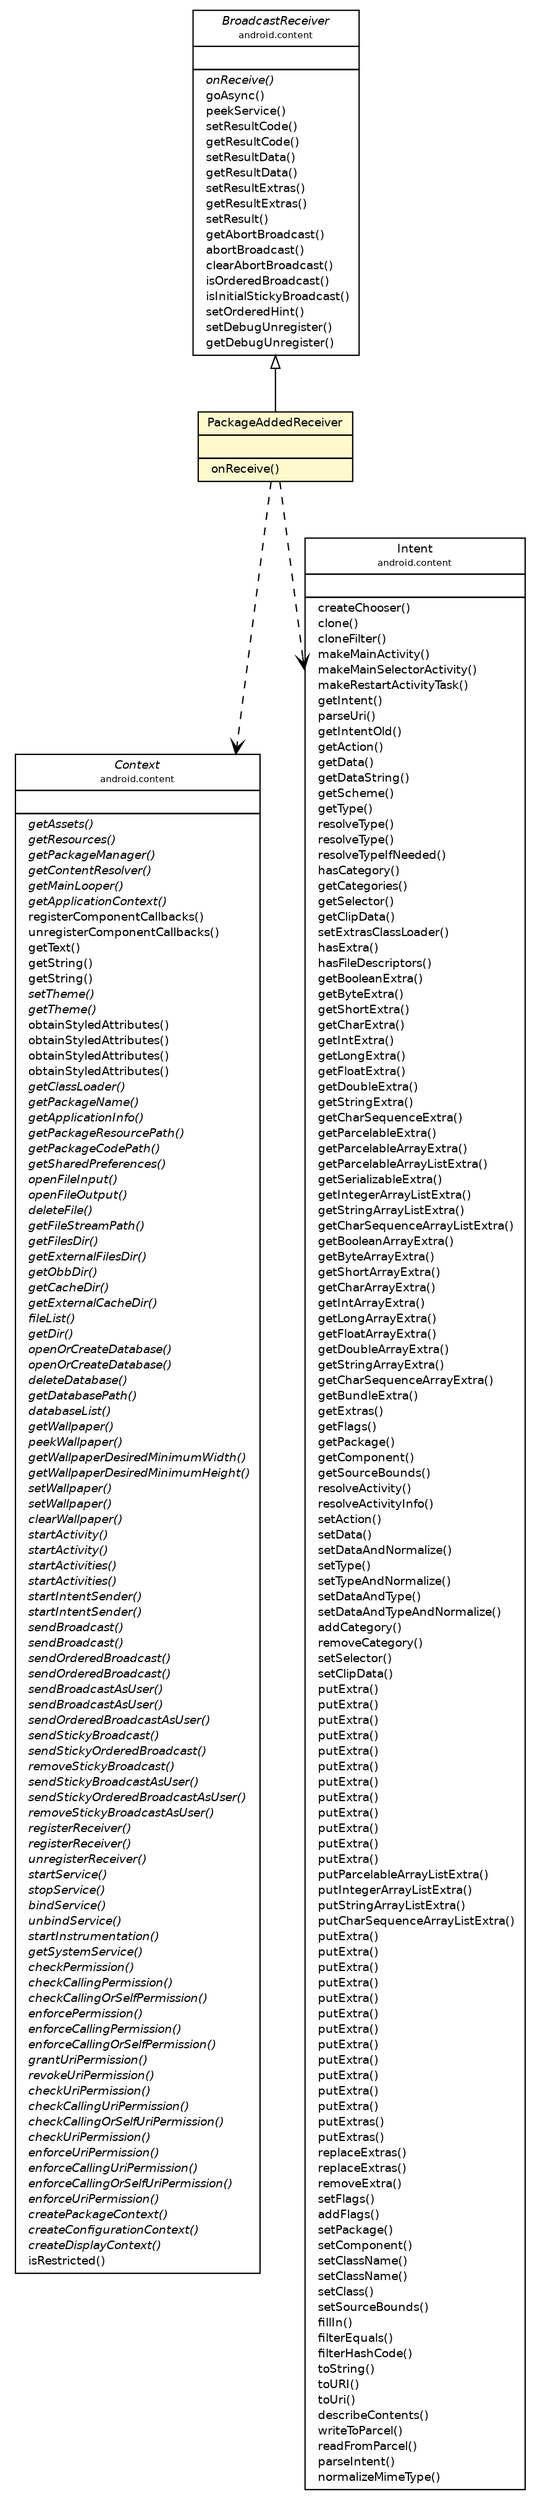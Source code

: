 #!/usr/local/bin/dot
#
# Class diagram 
# Generated by UMLGraph version 5.2 (http://www.umlgraph.org/)
#

digraph G {
	edge [fontname="Helvetica",fontsize=10,labelfontname="Helvetica",labelfontsize=10];
	node [fontname="Helvetica",fontsize=10,shape=plaintext];
	nodesep=0.25;
	ranksep=0.5;
	// com.heyzap.sdk.ads.PackageAddedReceiver
	c7190 [label=<<table title="com.heyzap.sdk.ads.PackageAddedReceiver" border="0" cellborder="1" cellspacing="0" cellpadding="2" port="p" bgcolor="lemonChiffon" href="./PackageAddedReceiver.html">
		<tr><td><table border="0" cellspacing="0" cellpadding="1">
<tr><td align="center" balign="center"> PackageAddedReceiver </td></tr>
		</table></td></tr>
		<tr><td><table border="0" cellspacing="0" cellpadding="1">
<tr><td align="left" balign="left">  </td></tr>
		</table></td></tr>
		<tr><td><table border="0" cellspacing="0" cellpadding="1">
<tr><td align="left" balign="left">  onReceive() </td></tr>
		</table></td></tr>
		</table>>, fontname="Helvetica", fontcolor="black", fontsize=9.0];
	//com.heyzap.sdk.ads.PackageAddedReceiver extends android.content.BroadcastReceiver
	c7215:p -> c7190:p [dir=back,arrowtail=empty];
	// com.heyzap.sdk.ads.PackageAddedReceiver DEPEND android.content.Context
	c7190:p -> c7216:p [taillabel="", label="", headlabel="", fontname="Helvetica", fontcolor="black", fontsize=10.0, color="black", arrowhead=open, style=dashed];
	// com.heyzap.sdk.ads.PackageAddedReceiver DEPEND android.content.Intent
	c7190:p -> c7217:p [taillabel="", label="", headlabel="", fontname="Helvetica", fontcolor="black", fontsize=10.0, color="black", arrowhead=open, style=dashed];
	// android.content.Context
	c7216 [label=<<table title="android.content.Context" border="0" cellborder="1" cellspacing="0" cellpadding="2" port="p" href="http://java.sun.com/j2se/1.4.2/docs/api/android/content/Context.html">
		<tr><td><table border="0" cellspacing="0" cellpadding="1">
<tr><td align="center" balign="center"><font face="Helvetica-Oblique"> Context </font></td></tr>
<tr><td align="center" balign="center"><font point-size="7.0"> android.content </font></td></tr>
		</table></td></tr>
		<tr><td><table border="0" cellspacing="0" cellpadding="1">
<tr><td align="left" balign="left">  </td></tr>
		</table></td></tr>
		<tr><td><table border="0" cellspacing="0" cellpadding="1">
<tr><td align="left" balign="left"><font face="Helvetica-Oblique" point-size="9.0">  getAssets() </font></td></tr>
<tr><td align="left" balign="left"><font face="Helvetica-Oblique" point-size="9.0">  getResources() </font></td></tr>
<tr><td align="left" balign="left"><font face="Helvetica-Oblique" point-size="9.0">  getPackageManager() </font></td></tr>
<tr><td align="left" balign="left"><font face="Helvetica-Oblique" point-size="9.0">  getContentResolver() </font></td></tr>
<tr><td align="left" balign="left"><font face="Helvetica-Oblique" point-size="9.0">  getMainLooper() </font></td></tr>
<tr><td align="left" balign="left"><font face="Helvetica-Oblique" point-size="9.0">  getApplicationContext() </font></td></tr>
<tr><td align="left" balign="left">  registerComponentCallbacks() </td></tr>
<tr><td align="left" balign="left">  unregisterComponentCallbacks() </td></tr>
<tr><td align="left" balign="left">  getText() </td></tr>
<tr><td align="left" balign="left">  getString() </td></tr>
<tr><td align="left" balign="left">  getString() </td></tr>
<tr><td align="left" balign="left"><font face="Helvetica-Oblique" point-size="9.0">  setTheme() </font></td></tr>
<tr><td align="left" balign="left"><font face="Helvetica-Oblique" point-size="9.0">  getTheme() </font></td></tr>
<tr><td align="left" balign="left">  obtainStyledAttributes() </td></tr>
<tr><td align="left" balign="left">  obtainStyledAttributes() </td></tr>
<tr><td align="left" balign="left">  obtainStyledAttributes() </td></tr>
<tr><td align="left" balign="left">  obtainStyledAttributes() </td></tr>
<tr><td align="left" balign="left"><font face="Helvetica-Oblique" point-size="9.0">  getClassLoader() </font></td></tr>
<tr><td align="left" balign="left"><font face="Helvetica-Oblique" point-size="9.0">  getPackageName() </font></td></tr>
<tr><td align="left" balign="left"><font face="Helvetica-Oblique" point-size="9.0">  getApplicationInfo() </font></td></tr>
<tr><td align="left" balign="left"><font face="Helvetica-Oblique" point-size="9.0">  getPackageResourcePath() </font></td></tr>
<tr><td align="left" balign="left"><font face="Helvetica-Oblique" point-size="9.0">  getPackageCodePath() </font></td></tr>
<tr><td align="left" balign="left"><font face="Helvetica-Oblique" point-size="9.0">  getSharedPreferences() </font></td></tr>
<tr><td align="left" balign="left"><font face="Helvetica-Oblique" point-size="9.0">  openFileInput() </font></td></tr>
<tr><td align="left" balign="left"><font face="Helvetica-Oblique" point-size="9.0">  openFileOutput() </font></td></tr>
<tr><td align="left" balign="left"><font face="Helvetica-Oblique" point-size="9.0">  deleteFile() </font></td></tr>
<tr><td align="left" balign="left"><font face="Helvetica-Oblique" point-size="9.0">  getFileStreamPath() </font></td></tr>
<tr><td align="left" balign="left"><font face="Helvetica-Oblique" point-size="9.0">  getFilesDir() </font></td></tr>
<tr><td align="left" balign="left"><font face="Helvetica-Oblique" point-size="9.0">  getExternalFilesDir() </font></td></tr>
<tr><td align="left" balign="left"><font face="Helvetica-Oblique" point-size="9.0">  getObbDir() </font></td></tr>
<tr><td align="left" balign="left"><font face="Helvetica-Oblique" point-size="9.0">  getCacheDir() </font></td></tr>
<tr><td align="left" balign="left"><font face="Helvetica-Oblique" point-size="9.0">  getExternalCacheDir() </font></td></tr>
<tr><td align="left" balign="left"><font face="Helvetica-Oblique" point-size="9.0">  fileList() </font></td></tr>
<tr><td align="left" balign="left"><font face="Helvetica-Oblique" point-size="9.0">  getDir() </font></td></tr>
<tr><td align="left" balign="left"><font face="Helvetica-Oblique" point-size="9.0">  openOrCreateDatabase() </font></td></tr>
<tr><td align="left" balign="left"><font face="Helvetica-Oblique" point-size="9.0">  openOrCreateDatabase() </font></td></tr>
<tr><td align="left" balign="left"><font face="Helvetica-Oblique" point-size="9.0">  deleteDatabase() </font></td></tr>
<tr><td align="left" balign="left"><font face="Helvetica-Oblique" point-size="9.0">  getDatabasePath() </font></td></tr>
<tr><td align="left" balign="left"><font face="Helvetica-Oblique" point-size="9.0">  databaseList() </font></td></tr>
<tr><td align="left" balign="left"><font face="Helvetica-Oblique" point-size="9.0">  getWallpaper() </font></td></tr>
<tr><td align="left" balign="left"><font face="Helvetica-Oblique" point-size="9.0">  peekWallpaper() </font></td></tr>
<tr><td align="left" balign="left"><font face="Helvetica-Oblique" point-size="9.0">  getWallpaperDesiredMinimumWidth() </font></td></tr>
<tr><td align="left" balign="left"><font face="Helvetica-Oblique" point-size="9.0">  getWallpaperDesiredMinimumHeight() </font></td></tr>
<tr><td align="left" balign="left"><font face="Helvetica-Oblique" point-size="9.0">  setWallpaper() </font></td></tr>
<tr><td align="left" balign="left"><font face="Helvetica-Oblique" point-size="9.0">  setWallpaper() </font></td></tr>
<tr><td align="left" balign="left"><font face="Helvetica-Oblique" point-size="9.0">  clearWallpaper() </font></td></tr>
<tr><td align="left" balign="left"><font face="Helvetica-Oblique" point-size="9.0">  startActivity() </font></td></tr>
<tr><td align="left" balign="left"><font face="Helvetica-Oblique" point-size="9.0">  startActivity() </font></td></tr>
<tr><td align="left" balign="left"><font face="Helvetica-Oblique" point-size="9.0">  startActivities() </font></td></tr>
<tr><td align="left" balign="left"><font face="Helvetica-Oblique" point-size="9.0">  startActivities() </font></td></tr>
<tr><td align="left" balign="left"><font face="Helvetica-Oblique" point-size="9.0">  startIntentSender() </font></td></tr>
<tr><td align="left" balign="left"><font face="Helvetica-Oblique" point-size="9.0">  startIntentSender() </font></td></tr>
<tr><td align="left" balign="left"><font face="Helvetica-Oblique" point-size="9.0">  sendBroadcast() </font></td></tr>
<tr><td align="left" balign="left"><font face="Helvetica-Oblique" point-size="9.0">  sendBroadcast() </font></td></tr>
<tr><td align="left" balign="left"><font face="Helvetica-Oblique" point-size="9.0">  sendOrderedBroadcast() </font></td></tr>
<tr><td align="left" balign="left"><font face="Helvetica-Oblique" point-size="9.0">  sendOrderedBroadcast() </font></td></tr>
<tr><td align="left" balign="left"><font face="Helvetica-Oblique" point-size="9.0">  sendBroadcastAsUser() </font></td></tr>
<tr><td align="left" balign="left"><font face="Helvetica-Oblique" point-size="9.0">  sendBroadcastAsUser() </font></td></tr>
<tr><td align="left" balign="left"><font face="Helvetica-Oblique" point-size="9.0">  sendOrderedBroadcastAsUser() </font></td></tr>
<tr><td align="left" balign="left"><font face="Helvetica-Oblique" point-size="9.0">  sendStickyBroadcast() </font></td></tr>
<tr><td align="left" balign="left"><font face="Helvetica-Oblique" point-size="9.0">  sendStickyOrderedBroadcast() </font></td></tr>
<tr><td align="left" balign="left"><font face="Helvetica-Oblique" point-size="9.0">  removeStickyBroadcast() </font></td></tr>
<tr><td align="left" balign="left"><font face="Helvetica-Oblique" point-size="9.0">  sendStickyBroadcastAsUser() </font></td></tr>
<tr><td align="left" balign="left"><font face="Helvetica-Oblique" point-size="9.0">  sendStickyOrderedBroadcastAsUser() </font></td></tr>
<tr><td align="left" balign="left"><font face="Helvetica-Oblique" point-size="9.0">  removeStickyBroadcastAsUser() </font></td></tr>
<tr><td align="left" balign="left"><font face="Helvetica-Oblique" point-size="9.0">  registerReceiver() </font></td></tr>
<tr><td align="left" balign="left"><font face="Helvetica-Oblique" point-size="9.0">  registerReceiver() </font></td></tr>
<tr><td align="left" balign="left"><font face="Helvetica-Oblique" point-size="9.0">  unregisterReceiver() </font></td></tr>
<tr><td align="left" balign="left"><font face="Helvetica-Oblique" point-size="9.0">  startService() </font></td></tr>
<tr><td align="left" balign="left"><font face="Helvetica-Oblique" point-size="9.0">  stopService() </font></td></tr>
<tr><td align="left" balign="left"><font face="Helvetica-Oblique" point-size="9.0">  bindService() </font></td></tr>
<tr><td align="left" balign="left"><font face="Helvetica-Oblique" point-size="9.0">  unbindService() </font></td></tr>
<tr><td align="left" balign="left"><font face="Helvetica-Oblique" point-size="9.0">  startInstrumentation() </font></td></tr>
<tr><td align="left" balign="left"><font face="Helvetica-Oblique" point-size="9.0">  getSystemService() </font></td></tr>
<tr><td align="left" balign="left"><font face="Helvetica-Oblique" point-size="9.0">  checkPermission() </font></td></tr>
<tr><td align="left" balign="left"><font face="Helvetica-Oblique" point-size="9.0">  checkCallingPermission() </font></td></tr>
<tr><td align="left" balign="left"><font face="Helvetica-Oblique" point-size="9.0">  checkCallingOrSelfPermission() </font></td></tr>
<tr><td align="left" balign="left"><font face="Helvetica-Oblique" point-size="9.0">  enforcePermission() </font></td></tr>
<tr><td align="left" balign="left"><font face="Helvetica-Oblique" point-size="9.0">  enforceCallingPermission() </font></td></tr>
<tr><td align="left" balign="left"><font face="Helvetica-Oblique" point-size="9.0">  enforceCallingOrSelfPermission() </font></td></tr>
<tr><td align="left" balign="left"><font face="Helvetica-Oblique" point-size="9.0">  grantUriPermission() </font></td></tr>
<tr><td align="left" balign="left"><font face="Helvetica-Oblique" point-size="9.0">  revokeUriPermission() </font></td></tr>
<tr><td align="left" balign="left"><font face="Helvetica-Oblique" point-size="9.0">  checkUriPermission() </font></td></tr>
<tr><td align="left" balign="left"><font face="Helvetica-Oblique" point-size="9.0">  checkCallingUriPermission() </font></td></tr>
<tr><td align="left" balign="left"><font face="Helvetica-Oblique" point-size="9.0">  checkCallingOrSelfUriPermission() </font></td></tr>
<tr><td align="left" balign="left"><font face="Helvetica-Oblique" point-size="9.0">  checkUriPermission() </font></td></tr>
<tr><td align="left" balign="left"><font face="Helvetica-Oblique" point-size="9.0">  enforceUriPermission() </font></td></tr>
<tr><td align="left" balign="left"><font face="Helvetica-Oblique" point-size="9.0">  enforceCallingUriPermission() </font></td></tr>
<tr><td align="left" balign="left"><font face="Helvetica-Oblique" point-size="9.0">  enforceCallingOrSelfUriPermission() </font></td></tr>
<tr><td align="left" balign="left"><font face="Helvetica-Oblique" point-size="9.0">  enforceUriPermission() </font></td></tr>
<tr><td align="left" balign="left"><font face="Helvetica-Oblique" point-size="9.0">  createPackageContext() </font></td></tr>
<tr><td align="left" balign="left"><font face="Helvetica-Oblique" point-size="9.0">  createConfigurationContext() </font></td></tr>
<tr><td align="left" balign="left"><font face="Helvetica-Oblique" point-size="9.0">  createDisplayContext() </font></td></tr>
<tr><td align="left" balign="left">  isRestricted() </td></tr>
		</table></td></tr>
		</table>>, fontname="Helvetica", fontcolor="black", fontsize=9.0];
	// android.content.BroadcastReceiver
	c7215 [label=<<table title="android.content.BroadcastReceiver" border="0" cellborder="1" cellspacing="0" cellpadding="2" port="p" href="http://java.sun.com/j2se/1.4.2/docs/api/android/content/BroadcastReceiver.html">
		<tr><td><table border="0" cellspacing="0" cellpadding="1">
<tr><td align="center" balign="center"><font face="Helvetica-Oblique"> BroadcastReceiver </font></td></tr>
<tr><td align="center" balign="center"><font point-size="7.0"> android.content </font></td></tr>
		</table></td></tr>
		<tr><td><table border="0" cellspacing="0" cellpadding="1">
<tr><td align="left" balign="left">  </td></tr>
		</table></td></tr>
		<tr><td><table border="0" cellspacing="0" cellpadding="1">
<tr><td align="left" balign="left"><font face="Helvetica-Oblique" point-size="9.0">  onReceive() </font></td></tr>
<tr><td align="left" balign="left">  goAsync() </td></tr>
<tr><td align="left" balign="left">  peekService() </td></tr>
<tr><td align="left" balign="left">  setResultCode() </td></tr>
<tr><td align="left" balign="left">  getResultCode() </td></tr>
<tr><td align="left" balign="left">  setResultData() </td></tr>
<tr><td align="left" balign="left">  getResultData() </td></tr>
<tr><td align="left" balign="left">  setResultExtras() </td></tr>
<tr><td align="left" balign="left">  getResultExtras() </td></tr>
<tr><td align="left" balign="left">  setResult() </td></tr>
<tr><td align="left" balign="left">  getAbortBroadcast() </td></tr>
<tr><td align="left" balign="left">  abortBroadcast() </td></tr>
<tr><td align="left" balign="left">  clearAbortBroadcast() </td></tr>
<tr><td align="left" balign="left">  isOrderedBroadcast() </td></tr>
<tr><td align="left" balign="left">  isInitialStickyBroadcast() </td></tr>
<tr><td align="left" balign="left">  setOrderedHint() </td></tr>
<tr><td align="left" balign="left">  setDebugUnregister() </td></tr>
<tr><td align="left" balign="left">  getDebugUnregister() </td></tr>
		</table></td></tr>
		</table>>, fontname="Helvetica", fontcolor="black", fontsize=9.0];
	// android.content.Intent
	c7217 [label=<<table title="android.content.Intent" border="0" cellborder="1" cellspacing="0" cellpadding="2" port="p" href="http://java.sun.com/j2se/1.4.2/docs/api/android/content/Intent.html">
		<tr><td><table border="0" cellspacing="0" cellpadding="1">
<tr><td align="center" balign="center"> Intent </td></tr>
<tr><td align="center" balign="center"><font point-size="7.0"> android.content </font></td></tr>
		</table></td></tr>
		<tr><td><table border="0" cellspacing="0" cellpadding="1">
<tr><td align="left" balign="left">  </td></tr>
		</table></td></tr>
		<tr><td><table border="0" cellspacing="0" cellpadding="1">
<tr><td align="left" balign="left">  createChooser() </td></tr>
<tr><td align="left" balign="left">  clone() </td></tr>
<tr><td align="left" balign="left">  cloneFilter() </td></tr>
<tr><td align="left" balign="left">  makeMainActivity() </td></tr>
<tr><td align="left" balign="left">  makeMainSelectorActivity() </td></tr>
<tr><td align="left" balign="left">  makeRestartActivityTask() </td></tr>
<tr><td align="left" balign="left">  getIntent() </td></tr>
<tr><td align="left" balign="left">  parseUri() </td></tr>
<tr><td align="left" balign="left">  getIntentOld() </td></tr>
<tr><td align="left" balign="left">  getAction() </td></tr>
<tr><td align="left" balign="left">  getData() </td></tr>
<tr><td align="left" balign="left">  getDataString() </td></tr>
<tr><td align="left" balign="left">  getScheme() </td></tr>
<tr><td align="left" balign="left">  getType() </td></tr>
<tr><td align="left" balign="left">  resolveType() </td></tr>
<tr><td align="left" balign="left">  resolveType() </td></tr>
<tr><td align="left" balign="left">  resolveTypeIfNeeded() </td></tr>
<tr><td align="left" balign="left">  hasCategory() </td></tr>
<tr><td align="left" balign="left">  getCategories() </td></tr>
<tr><td align="left" balign="left">  getSelector() </td></tr>
<tr><td align="left" balign="left">  getClipData() </td></tr>
<tr><td align="left" balign="left">  setExtrasClassLoader() </td></tr>
<tr><td align="left" balign="left">  hasExtra() </td></tr>
<tr><td align="left" balign="left">  hasFileDescriptors() </td></tr>
<tr><td align="left" balign="left">  getBooleanExtra() </td></tr>
<tr><td align="left" balign="left">  getByteExtra() </td></tr>
<tr><td align="left" balign="left">  getShortExtra() </td></tr>
<tr><td align="left" balign="left">  getCharExtra() </td></tr>
<tr><td align="left" balign="left">  getIntExtra() </td></tr>
<tr><td align="left" balign="left">  getLongExtra() </td></tr>
<tr><td align="left" balign="left">  getFloatExtra() </td></tr>
<tr><td align="left" balign="left">  getDoubleExtra() </td></tr>
<tr><td align="left" balign="left">  getStringExtra() </td></tr>
<tr><td align="left" balign="left">  getCharSequenceExtra() </td></tr>
<tr><td align="left" balign="left">  getParcelableExtra() </td></tr>
<tr><td align="left" balign="left">  getParcelableArrayExtra() </td></tr>
<tr><td align="left" balign="left">  getParcelableArrayListExtra() </td></tr>
<tr><td align="left" balign="left">  getSerializableExtra() </td></tr>
<tr><td align="left" balign="left">  getIntegerArrayListExtra() </td></tr>
<tr><td align="left" balign="left">  getStringArrayListExtra() </td></tr>
<tr><td align="left" balign="left">  getCharSequenceArrayListExtra() </td></tr>
<tr><td align="left" balign="left">  getBooleanArrayExtra() </td></tr>
<tr><td align="left" balign="left">  getByteArrayExtra() </td></tr>
<tr><td align="left" balign="left">  getShortArrayExtra() </td></tr>
<tr><td align="left" balign="left">  getCharArrayExtra() </td></tr>
<tr><td align="left" balign="left">  getIntArrayExtra() </td></tr>
<tr><td align="left" balign="left">  getLongArrayExtra() </td></tr>
<tr><td align="left" balign="left">  getFloatArrayExtra() </td></tr>
<tr><td align="left" balign="left">  getDoubleArrayExtra() </td></tr>
<tr><td align="left" balign="left">  getStringArrayExtra() </td></tr>
<tr><td align="left" balign="left">  getCharSequenceArrayExtra() </td></tr>
<tr><td align="left" balign="left">  getBundleExtra() </td></tr>
<tr><td align="left" balign="left">  getExtras() </td></tr>
<tr><td align="left" balign="left">  getFlags() </td></tr>
<tr><td align="left" balign="left">  getPackage() </td></tr>
<tr><td align="left" balign="left">  getComponent() </td></tr>
<tr><td align="left" balign="left">  getSourceBounds() </td></tr>
<tr><td align="left" balign="left">  resolveActivity() </td></tr>
<tr><td align="left" balign="left">  resolveActivityInfo() </td></tr>
<tr><td align="left" balign="left">  setAction() </td></tr>
<tr><td align="left" balign="left">  setData() </td></tr>
<tr><td align="left" balign="left">  setDataAndNormalize() </td></tr>
<tr><td align="left" balign="left">  setType() </td></tr>
<tr><td align="left" balign="left">  setTypeAndNormalize() </td></tr>
<tr><td align="left" balign="left">  setDataAndType() </td></tr>
<tr><td align="left" balign="left">  setDataAndTypeAndNormalize() </td></tr>
<tr><td align="left" balign="left">  addCategory() </td></tr>
<tr><td align="left" balign="left">  removeCategory() </td></tr>
<tr><td align="left" balign="left">  setSelector() </td></tr>
<tr><td align="left" balign="left">  setClipData() </td></tr>
<tr><td align="left" balign="left">  putExtra() </td></tr>
<tr><td align="left" balign="left">  putExtra() </td></tr>
<tr><td align="left" balign="left">  putExtra() </td></tr>
<tr><td align="left" balign="left">  putExtra() </td></tr>
<tr><td align="left" balign="left">  putExtra() </td></tr>
<tr><td align="left" balign="left">  putExtra() </td></tr>
<tr><td align="left" balign="left">  putExtra() </td></tr>
<tr><td align="left" balign="left">  putExtra() </td></tr>
<tr><td align="left" balign="left">  putExtra() </td></tr>
<tr><td align="left" balign="left">  putExtra() </td></tr>
<tr><td align="left" balign="left">  putExtra() </td></tr>
<tr><td align="left" balign="left">  putExtra() </td></tr>
<tr><td align="left" balign="left">  putParcelableArrayListExtra() </td></tr>
<tr><td align="left" balign="left">  putIntegerArrayListExtra() </td></tr>
<tr><td align="left" balign="left">  putStringArrayListExtra() </td></tr>
<tr><td align="left" balign="left">  putCharSequenceArrayListExtra() </td></tr>
<tr><td align="left" balign="left">  putExtra() </td></tr>
<tr><td align="left" balign="left">  putExtra() </td></tr>
<tr><td align="left" balign="left">  putExtra() </td></tr>
<tr><td align="left" balign="left">  putExtra() </td></tr>
<tr><td align="left" balign="left">  putExtra() </td></tr>
<tr><td align="left" balign="left">  putExtra() </td></tr>
<tr><td align="left" balign="left">  putExtra() </td></tr>
<tr><td align="left" balign="left">  putExtra() </td></tr>
<tr><td align="left" balign="left">  putExtra() </td></tr>
<tr><td align="left" balign="left">  putExtra() </td></tr>
<tr><td align="left" balign="left">  putExtra() </td></tr>
<tr><td align="left" balign="left">  putExtra() </td></tr>
<tr><td align="left" balign="left">  putExtras() </td></tr>
<tr><td align="left" balign="left">  putExtras() </td></tr>
<tr><td align="left" balign="left">  replaceExtras() </td></tr>
<tr><td align="left" balign="left">  replaceExtras() </td></tr>
<tr><td align="left" balign="left">  removeExtra() </td></tr>
<tr><td align="left" balign="left">  setFlags() </td></tr>
<tr><td align="left" balign="left">  addFlags() </td></tr>
<tr><td align="left" balign="left">  setPackage() </td></tr>
<tr><td align="left" balign="left">  setComponent() </td></tr>
<tr><td align="left" balign="left">  setClassName() </td></tr>
<tr><td align="left" balign="left">  setClassName() </td></tr>
<tr><td align="left" balign="left">  setClass() </td></tr>
<tr><td align="left" balign="left">  setSourceBounds() </td></tr>
<tr><td align="left" balign="left">  fillIn() </td></tr>
<tr><td align="left" balign="left">  filterEquals() </td></tr>
<tr><td align="left" balign="left">  filterHashCode() </td></tr>
<tr><td align="left" balign="left">  toString() </td></tr>
<tr><td align="left" balign="left">  toURI() </td></tr>
<tr><td align="left" balign="left">  toUri() </td></tr>
<tr><td align="left" balign="left">  describeContents() </td></tr>
<tr><td align="left" balign="left">  writeToParcel() </td></tr>
<tr><td align="left" balign="left">  readFromParcel() </td></tr>
<tr><td align="left" balign="left">  parseIntent() </td></tr>
<tr><td align="left" balign="left">  normalizeMimeType() </td></tr>
		</table></td></tr>
		</table>>, fontname="Helvetica", fontcolor="black", fontsize=9.0];
}

